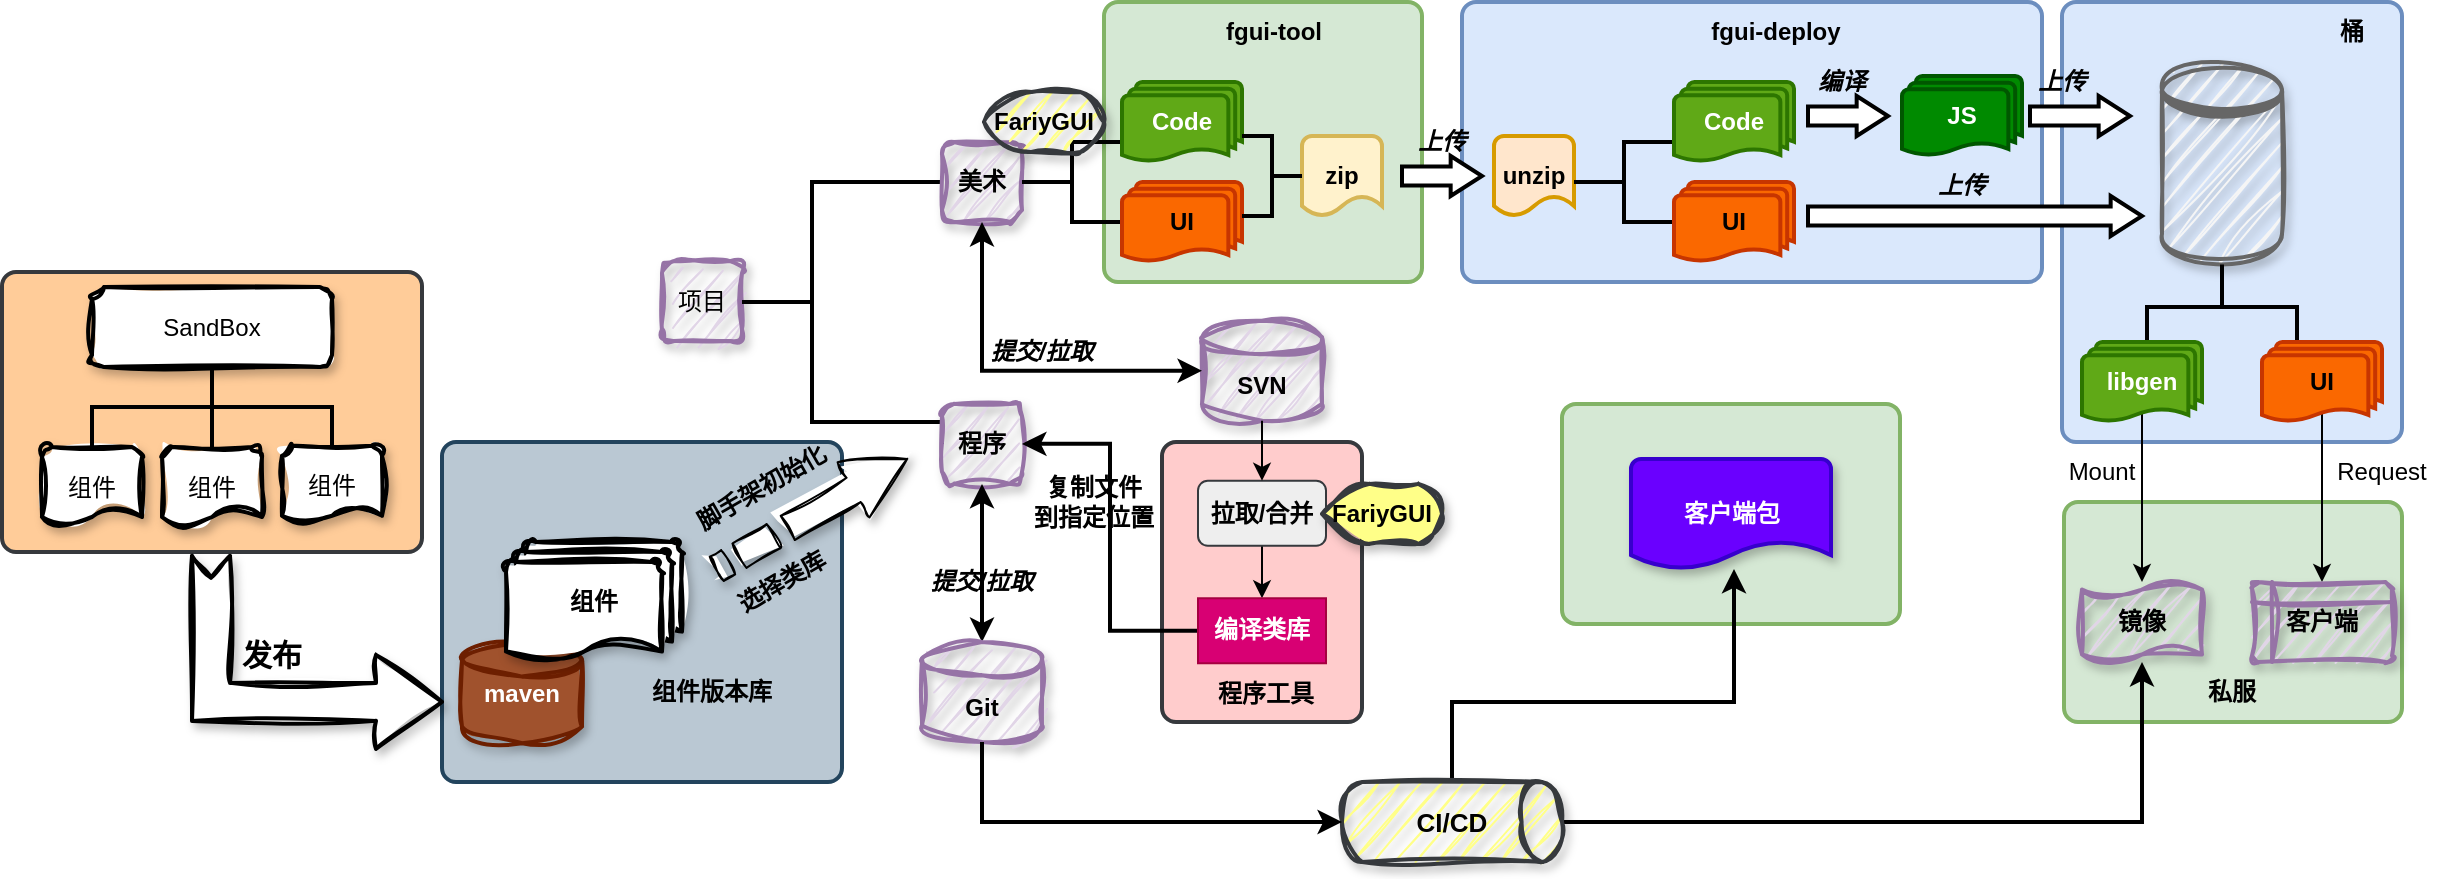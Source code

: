 <mxfile version="24.7.1" type="github">
  <diagram name="第 1 页" id="0kab6wrUSgYUvddVIIdW">
    <mxGraphModel dx="3781" dy="1187" grid="1" gridSize="10" guides="1" tooltips="1" connect="1" arrows="1" fold="1" page="1" pageScale="1" pageWidth="827" pageHeight="1169" math="0" shadow="0">
      <root>
        <mxCell id="0" />
        <mxCell id="1" parent="0" />
        <mxCell id="4UdTQVk_SUVW9T-Mre9T-62" value="" style="rounded=1;whiteSpace=wrap;html=1;absoluteArcSize=1;arcSize=14;strokeWidth=2;labelBackgroundColor=none;fillColor=#ffcccc;strokeColor=#36393d;" parent="1" vertex="1">
          <mxGeometry x="420" y="310" width="100" height="140" as="geometry" />
        </mxCell>
        <mxCell id="4UdTQVk_SUVW9T-Mre9T-49" value="" style="rounded=1;whiteSpace=wrap;html=1;absoluteArcSize=1;arcSize=14;strokeWidth=2;strokeColor=#82b366;labelBackgroundColor=none;fillColor=#d5e8d4;" parent="1" vertex="1">
          <mxGeometry x="871" y="340" width="169" height="110" as="geometry" />
        </mxCell>
        <mxCell id="4UdTQVk_SUVW9T-Mre9T-48" value="" style="rounded=1;whiteSpace=wrap;html=1;absoluteArcSize=1;arcSize=14;strokeWidth=2;strokeColor=#6c8ebf;fillColor=#dae8fc;" parent="1" vertex="1">
          <mxGeometry x="870" y="90" width="170" height="220" as="geometry" />
        </mxCell>
        <mxCell id="4UdTQVk_SUVW9T-Mre9T-45" value="" style="rounded=1;whiteSpace=wrap;html=1;absoluteArcSize=1;arcSize=14;strokeWidth=2;strokeColor=#6c8ebf;fillColor=#dae8fc;" parent="1" vertex="1">
          <mxGeometry x="570" y="90" width="290" height="140" as="geometry" />
        </mxCell>
        <mxCell id="4UdTQVk_SUVW9T-Mre9T-44" value="" style="rounded=1;whiteSpace=wrap;html=1;absoluteArcSize=1;arcSize=14;strokeWidth=2;strokeColor=#82b366;labelBackgroundColor=none;fillColor=#d5e8d4;" parent="1" vertex="1">
          <mxGeometry x="391" y="90" width="159" height="140" as="geometry" />
        </mxCell>
        <mxCell id="4UdTQVk_SUVW9T-Mre9T-1" value="项目" style="rounded=1;whiteSpace=wrap;html=1;strokeWidth=2;sketch=1;curveFitting=1;jiggle=2;shadow=1;glass=0;fillColor=#e1d5e7;strokeColor=#9673a6;" parent="1" vertex="1">
          <mxGeometry x="170" y="219.53" width="40" height="40" as="geometry" />
        </mxCell>
        <mxCell id="0yhskQIRhCNUzxytUGEG-6" style="edgeStyle=orthogonalEdgeStyle;rounded=0;orthogonalLoop=1;jettySize=auto;html=1;exitX=1;exitY=0;exitDx=0;exitDy=0;exitPerimeter=0;entryX=0;entryY=0.5;entryDx=0;entryDy=0;strokeWidth=2;endArrow=none;endFill=0;" edge="1" parent="1" source="4UdTQVk_SUVW9T-Mre9T-5" target="4UdTQVk_SUVW9T-Mre9T-6">
          <mxGeometry relative="1" as="geometry">
            <Array as="points">
              <mxPoint x="260" y="180" />
              <mxPoint x="260" y="180" />
            </Array>
          </mxGeometry>
        </mxCell>
        <mxCell id="0yhskQIRhCNUzxytUGEG-7" style="edgeStyle=orthogonalEdgeStyle;rounded=0;orthogonalLoop=1;jettySize=auto;html=1;exitX=1;exitY=1;exitDx=0;exitDy=0;exitPerimeter=0;entryX=0;entryY=0.5;entryDx=0;entryDy=0;strokeWidth=2;endArrow=none;endFill=0;" edge="1" parent="1" source="4UdTQVk_SUVW9T-Mre9T-5" target="4UdTQVk_SUVW9T-Mre9T-7">
          <mxGeometry relative="1" as="geometry">
            <Array as="points">
              <mxPoint x="310" y="300" />
            </Array>
          </mxGeometry>
        </mxCell>
        <mxCell id="4UdTQVk_SUVW9T-Mre9T-5" value="" style="strokeWidth=2;html=1;shape=mxgraph.flowchart.annotation_2;align=left;labelPosition=right;pointerEvents=1;" parent="1" vertex="1">
          <mxGeometry x="210" y="180" width="70" height="120" as="geometry" />
        </mxCell>
        <mxCell id="4UdTQVk_SUVW9T-Mre9T-6" value="美术" style="rounded=1;whiteSpace=wrap;html=1;strokeWidth=2;fontStyle=1;sketch=1;curveFitting=1;jiggle=2;shadow=1;fillColor=#e1d5e7;strokeColor=#9673a6;" parent="1" vertex="1">
          <mxGeometry x="310" y="160" width="40" height="40" as="geometry" />
        </mxCell>
        <mxCell id="4UdTQVk_SUVW9T-Mre9T-7" value="程序" style="rounded=1;whiteSpace=wrap;html=1;strokeWidth=2;fontStyle=1;glass=0;sketch=1;curveFitting=1;jiggle=2;shadow=1;fillColor=#e1d5e7;strokeColor=#9673a6;" parent="1" vertex="1">
          <mxGeometry x="310" y="290.94" width="40" height="40" as="geometry" />
        </mxCell>
        <mxCell id="4UdTQVk_SUVW9T-Mre9T-10" value="" style="strokeWidth=2;html=1;shape=mxgraph.flowchart.annotation_2;align=left;labelPosition=right;pointerEvents=1;" parent="1" vertex="1">
          <mxGeometry x="350" y="160" width="50" height="40" as="geometry" />
        </mxCell>
        <mxCell id="4UdTQVk_SUVW9T-Mre9T-12" value="Code" style="strokeWidth=2;html=1;shape=mxgraph.flowchart.multi-document;whiteSpace=wrap;fillColor=#60a917;fontColor=#ffffff;strokeColor=#2D7600;fontStyle=1" parent="1" vertex="1">
          <mxGeometry x="400" y="130" width="60" height="40" as="geometry" />
        </mxCell>
        <mxCell id="4UdTQVk_SUVW9T-Mre9T-13" value="UI" style="strokeWidth=2;html=1;shape=mxgraph.flowchart.multi-document;whiteSpace=wrap;fillColor=#fa6800;fontColor=#000000;strokeColor=#C73500;fontStyle=1" parent="1" vertex="1">
          <mxGeometry x="400" y="180" width="60" height="40" as="geometry" />
        </mxCell>
        <mxCell id="4UdTQVk_SUVW9T-Mre9T-14" value="zip" style="strokeWidth=2;html=1;shape=mxgraph.flowchart.document2;whiteSpace=wrap;size=0.25;fillColor=#fff2cc;strokeColor=#d6b656;fontStyle=1" parent="1" vertex="1">
          <mxGeometry x="490" y="157" width="40" height="40" as="geometry" />
        </mxCell>
        <mxCell id="4UdTQVk_SUVW9T-Mre9T-15" value="" style="verticalLabelPosition=bottom;verticalAlign=top;html=1;strokeWidth=2;shape=mxgraph.arrows2.arrow;dy=0.53;dx=15.67;notch=0;" parent="1" vertex="1">
          <mxGeometry x="540" y="167" width="40" height="20" as="geometry" />
        </mxCell>
        <mxCell id="4UdTQVk_SUVW9T-Mre9T-17" value="" style="strokeWidth=2;html=1;shape=mxgraph.flowchart.annotation_2;align=left;labelPosition=right;pointerEvents=1;rotation=-180;" parent="1" vertex="1">
          <mxGeometry x="460" y="157" width="30" height="40" as="geometry" />
        </mxCell>
        <mxCell id="4UdTQVk_SUVW9T-Mre9T-19" value="unzip" style="strokeWidth=2;html=1;shape=mxgraph.flowchart.document2;whiteSpace=wrap;size=0.25;fillColor=#ffe6cc;strokeColor=#d79b00;fontStyle=1" parent="1" vertex="1">
          <mxGeometry x="586" y="157" width="40" height="40" as="geometry" />
        </mxCell>
        <mxCell id="4UdTQVk_SUVW9T-Mre9T-20" value="" style="strokeWidth=2;html=1;shape=mxgraph.flowchart.annotation_2;align=left;labelPosition=right;pointerEvents=1;" parent="1" vertex="1">
          <mxGeometry x="626" y="160" width="50" height="40" as="geometry" />
        </mxCell>
        <mxCell id="4UdTQVk_SUVW9T-Mre9T-21" value="Code" style="strokeWidth=2;html=1;shape=mxgraph.flowchart.multi-document;whiteSpace=wrap;fillColor=#60a917;fontColor=#ffffff;strokeColor=#2D7600;fontStyle=1" parent="1" vertex="1">
          <mxGeometry x="676" y="130" width="60" height="40" as="geometry" />
        </mxCell>
        <mxCell id="4UdTQVk_SUVW9T-Mre9T-22" value="UI" style="strokeWidth=2;html=1;shape=mxgraph.flowchart.multi-document;whiteSpace=wrap;fillColor=#fa6800;fontColor=#000000;strokeColor=#C73500;fontStyle=1" parent="1" vertex="1">
          <mxGeometry x="676" y="180" width="60" height="40" as="geometry" />
        </mxCell>
        <mxCell id="4UdTQVk_SUVW9T-Mre9T-25" value="" style="verticalLabelPosition=bottom;verticalAlign=top;html=1;strokeWidth=2;shape=mxgraph.arrows2.arrow;dy=0.53;dx=15.67;notch=0;" parent="1" vertex="1">
          <mxGeometry x="743" y="137" width="40" height="20" as="geometry" />
        </mxCell>
        <mxCell id="4UdTQVk_SUVW9T-Mre9T-26" value="JS" style="strokeWidth=2;html=1;shape=mxgraph.flowchart.multi-document;whiteSpace=wrap;fillColor=#008a00;fontColor=#ffffff;strokeColor=#005700;fontStyle=1" parent="1" vertex="1">
          <mxGeometry x="790" y="127" width="60" height="40" as="geometry" />
        </mxCell>
        <mxCell id="4UdTQVk_SUVW9T-Mre9T-27" value="" style="shape=datastore;whiteSpace=wrap;html=1;strokeWidth=2;fillColor=#f5f5f5;fontColor=#333333;strokeColor=#666666;sketch=1;curveFitting=1;jiggle=2;shadow=1;" parent="1" vertex="1">
          <mxGeometry x="920" y="120" width="60" height="100" as="geometry" />
        </mxCell>
        <mxCell id="4UdTQVk_SUVW9T-Mre9T-30" value="" style="verticalLabelPosition=bottom;verticalAlign=top;html=1;strokeWidth=2;shape=mxgraph.arrows2.arrow;dy=0.53;dx=15.67;notch=0;" parent="1" vertex="1">
          <mxGeometry x="743" y="187" width="167" height="20" as="geometry" />
        </mxCell>
        <mxCell id="4UdTQVk_SUVW9T-Mre9T-31" value="" style="verticalLabelPosition=bottom;verticalAlign=top;html=1;strokeWidth=2;shape=mxgraph.arrows2.arrow;dy=0.53;dx=15.67;notch=0;" parent="1" vertex="1">
          <mxGeometry x="854" y="137" width="50" height="20" as="geometry" />
        </mxCell>
        <mxCell id="4UdTQVk_SUVW9T-Mre9T-32" value="镜像" style="shape=tape;whiteSpace=wrap;html=1;strokeWidth=2;size=0.19;fontStyle=1;sketch=1;curveFitting=1;jiggle=2;shadow=1;fillColor=#e1d5e7;strokeColor=#9673a6;" parent="1" vertex="1">
          <mxGeometry x="880" y="380" width="60" height="40" as="geometry" />
        </mxCell>
        <mxCell id="4UdTQVk_SUVW9T-Mre9T-33" value="" style="strokeWidth=2;html=1;shape=mxgraph.flowchart.annotation_2;align=left;labelPosition=right;pointerEvents=1;rotation=90;" parent="1" vertex="1">
          <mxGeometry x="928.75" y="205" width="42.5" height="75" as="geometry" />
        </mxCell>
        <mxCell id="4UdTQVk_SUVW9T-Mre9T-52" style="edgeStyle=orthogonalEdgeStyle;rounded=0;orthogonalLoop=1;jettySize=auto;html=1;exitX=0.5;exitY=0.88;exitDx=0;exitDy=0;exitPerimeter=0;entryX=0.5;entryY=0;entryDx=0;entryDy=0;" parent="1" source="4UdTQVk_SUVW9T-Mre9T-35" target="4UdTQVk_SUVW9T-Mre9T-37" edge="1">
          <mxGeometry relative="1" as="geometry" />
        </mxCell>
        <mxCell id="4UdTQVk_SUVW9T-Mre9T-35" value="UI" style="strokeWidth=2;html=1;shape=mxgraph.flowchart.multi-document;whiteSpace=wrap;fontStyle=1;fillColor=#fa6800;fontColor=#000000;strokeColor=#C73500;" parent="1" vertex="1">
          <mxGeometry x="970" y="260" width="60" height="40" as="geometry" />
        </mxCell>
        <mxCell id="4UdTQVk_SUVW9T-Mre9T-38" style="edgeStyle=orthogonalEdgeStyle;rounded=0;orthogonalLoop=1;jettySize=auto;html=1;exitX=0.5;exitY=0.88;exitDx=0;exitDy=0;exitPerimeter=0;" parent="1" source="4UdTQVk_SUVW9T-Mre9T-36" target="4UdTQVk_SUVW9T-Mre9T-32" edge="1">
          <mxGeometry relative="1" as="geometry" />
        </mxCell>
        <mxCell id="4UdTQVk_SUVW9T-Mre9T-36" value="libgen" style="strokeWidth=2;html=1;shape=mxgraph.flowchart.multi-document;whiteSpace=wrap;fontStyle=1;fillColor=#60a917;fontColor=#ffffff;strokeColor=#2D7600;" parent="1" vertex="1">
          <mxGeometry x="880" y="260" width="60" height="40" as="geometry" />
        </mxCell>
        <mxCell id="4UdTQVk_SUVW9T-Mre9T-37" value="&lt;div&gt;&lt;span style=&quot;background-color: initial;&quot;&gt;客户端&lt;/span&gt;&lt;br&gt;&lt;/div&gt;" style="shape=internalStorage;whiteSpace=wrap;html=1;dx=10;dy=10;rounded=1;arcSize=8;strokeWidth=2;fontStyle=1;sketch=1;curveFitting=1;jiggle=2;shadow=1;fillColor=#e1d5e7;strokeColor=#9673a6;" parent="1" vertex="1">
          <mxGeometry x="965" y="380" width="70" height="40" as="geometry" />
        </mxCell>
        <mxCell id="4UdTQVk_SUVW9T-Mre9T-40" value="Mount" style="text;strokeColor=none;align=center;fillColor=none;html=1;verticalAlign=middle;whiteSpace=wrap;rounded=0;" parent="1" vertex="1">
          <mxGeometry x="860" y="310" width="60" height="30" as="geometry" />
        </mxCell>
        <mxCell id="4UdTQVk_SUVW9T-Mre9T-41" value="Request" style="text;strokeColor=none;align=center;fillColor=none;html=1;verticalAlign=middle;whiteSpace=wrap;rounded=0;" parent="1" vertex="1">
          <mxGeometry x="1000" y="310" width="60" height="30" as="geometry" />
        </mxCell>
        <mxCell id="4UdTQVk_SUVW9T-Mre9T-42" value="&lt;div&gt;&lt;br&gt;&lt;/div&gt;SVN" style="strokeWidth=2;html=1;shape=mxgraph.flowchart.database;whiteSpace=wrap;fontStyle=1;sketch=1;curveFitting=1;jiggle=2;shadow=1;fillColor=#e1d5e7;strokeColor=#9673a6;" parent="1" vertex="1">
          <mxGeometry x="440" y="249.38" width="60" height="50" as="geometry" />
        </mxCell>
        <mxCell id="4UdTQVk_SUVW9T-Mre9T-46" value="fgui-tool" style="text;strokeColor=none;align=center;fillColor=none;html=1;verticalAlign=middle;whiteSpace=wrap;rounded=0;fontStyle=1" parent="1" vertex="1">
          <mxGeometry x="445.5" y="90" width="60" height="30" as="geometry" />
        </mxCell>
        <mxCell id="4UdTQVk_SUVW9T-Mre9T-47" value="fgui-deploy" style="text;strokeColor=none;align=center;fillColor=none;html=1;verticalAlign=middle;whiteSpace=wrap;rounded=0;fontStyle=1" parent="1" vertex="1">
          <mxGeometry x="677" y="90" width="100" height="30" as="geometry" />
        </mxCell>
        <mxCell id="4UdTQVk_SUVW9T-Mre9T-54" value="&lt;b&gt;私服&lt;/b&gt;" style="text;strokeColor=none;align=center;fillColor=none;html=1;verticalAlign=middle;whiteSpace=wrap;rounded=0;" parent="1" vertex="1">
          <mxGeometry x="925" y="420" width="60" height="30" as="geometry" />
        </mxCell>
        <mxCell id="4UdTQVk_SUVW9T-Mre9T-55" value="&lt;b&gt;桶&lt;/b&gt;" style="text;strokeColor=none;align=center;fillColor=none;html=1;verticalAlign=middle;whiteSpace=wrap;rounded=0;" parent="1" vertex="1">
          <mxGeometry x="985" y="90" width="60" height="30" as="geometry" />
        </mxCell>
        <mxCell id="4UdTQVk_SUVW9T-Mre9T-56" value="编译" style="text;strokeColor=none;align=center;fillColor=none;html=1;verticalAlign=middle;whiteSpace=wrap;rounded=0;fontStyle=3" parent="1" vertex="1">
          <mxGeometry x="730" y="115" width="60" height="30" as="geometry" />
        </mxCell>
        <mxCell id="4UdTQVk_SUVW9T-Mre9T-57" value="上传" style="text;strokeColor=none;align=center;fillColor=none;html=1;verticalAlign=middle;whiteSpace=wrap;rounded=0;fontStyle=3" parent="1" vertex="1">
          <mxGeometry x="790" y="167" width="60" height="30" as="geometry" />
        </mxCell>
        <mxCell id="4UdTQVk_SUVW9T-Mre9T-58" value="上传" style="text;strokeColor=none;align=center;fillColor=none;html=1;verticalAlign=middle;whiteSpace=wrap;rounded=0;fontStyle=3" parent="1" vertex="1">
          <mxGeometry x="840" y="115" width="60" height="30" as="geometry" />
        </mxCell>
        <mxCell id="4UdTQVk_SUVW9T-Mre9T-61" style="edgeStyle=orthogonalEdgeStyle;rounded=0;orthogonalLoop=1;jettySize=auto;html=1;exitX=0.5;exitY=0;exitDx=0;exitDy=0;exitPerimeter=0;entryX=0.5;entryY=1;entryDx=0;entryDy=0;strokeWidth=2;startArrow=classic;startFill=1;" parent="1" source="4UdTQVk_SUVW9T-Mre9T-59" target="4UdTQVk_SUVW9T-Mre9T-7" edge="1">
          <mxGeometry relative="1" as="geometry" />
        </mxCell>
        <mxCell id="4UdTQVk_SUVW9T-Mre9T-59" value="&lt;div&gt;&lt;br&gt;&lt;/div&gt;Git&lt;div&gt;&lt;/div&gt;" style="strokeWidth=2;html=1;shape=mxgraph.flowchart.database;whiteSpace=wrap;fontStyle=1;horizontal=1;sketch=1;curveFitting=1;jiggle=2;shadow=1;fillColor=#e1d5e7;strokeColor=#9673a6;" parent="1" vertex="1">
          <mxGeometry x="300" y="410" width="60" height="50" as="geometry" />
        </mxCell>
        <mxCell id="4UdTQVk_SUVW9T-Mre9T-60" style="edgeStyle=orthogonalEdgeStyle;rounded=0;orthogonalLoop=1;jettySize=auto;html=1;exitX=0.5;exitY=1;exitDx=0;exitDy=0;entryX=0;entryY=0.5;entryDx=0;entryDy=0;entryPerimeter=0;strokeWidth=2;startArrow=classic;startFill=1;" parent="1" source="4UdTQVk_SUVW9T-Mre9T-6" target="4UdTQVk_SUVW9T-Mre9T-42" edge="1">
          <mxGeometry relative="1" as="geometry" />
        </mxCell>
        <mxCell id="4UdTQVk_SUVW9T-Mre9T-68" style="edgeStyle=orthogonalEdgeStyle;rounded=0;orthogonalLoop=1;jettySize=auto;html=1;exitX=0.5;exitY=1;exitDx=0;exitDy=0;" parent="1" source="4UdTQVk_SUVW9T-Mre9T-64" target="4UdTQVk_SUVW9T-Mre9T-65" edge="1">
          <mxGeometry relative="1" as="geometry" />
        </mxCell>
        <mxCell id="4UdTQVk_SUVW9T-Mre9T-64" value="拉取/合并" style="rounded=1;whiteSpace=wrap;html=1;fontStyle=1;fillColor=#eeeeee;strokeColor=#36393d;" parent="1" vertex="1">
          <mxGeometry x="438" y="329.38" width="64" height="32.5" as="geometry" />
        </mxCell>
        <mxCell id="4UdTQVk_SUVW9T-Mre9T-70" style="edgeStyle=orthogonalEdgeStyle;rounded=0;orthogonalLoop=1;jettySize=auto;html=1;exitX=0;exitY=0.5;exitDx=0;exitDy=0;entryX=1;entryY=0.5;entryDx=0;entryDy=0;strokeWidth=2;" parent="1" source="4UdTQVk_SUVW9T-Mre9T-65" target="4UdTQVk_SUVW9T-Mre9T-7" edge="1">
          <mxGeometry relative="1" as="geometry" />
        </mxCell>
        <mxCell id="4UdTQVk_SUVW9T-Mre9T-65" value="编译类库" style="rounded=0;whiteSpace=wrap;html=1;fontStyle=1;fillColor=#d80073;fontColor=#ffffff;strokeColor=#A50040;" parent="1" vertex="1">
          <mxGeometry x="438" y="388.13" width="64" height="32.5" as="geometry" />
        </mxCell>
        <mxCell id="4UdTQVk_SUVW9T-Mre9T-69" value="" style="rounded=1;whiteSpace=wrap;html=1;absoluteArcSize=1;arcSize=14;strokeWidth=2;labelBackgroundColor=none;fillColor=#bac8d3;strokeColor=#23445d;" parent="1" vertex="1">
          <mxGeometry x="60" y="310" width="200" height="170" as="geometry" />
        </mxCell>
        <mxCell id="4UdTQVk_SUVW9T-Mre9T-71" value="" style="rounded=1;whiteSpace=wrap;html=1;absoluteArcSize=1;arcSize=14;strokeWidth=2;strokeColor=#82b366;labelBackgroundColor=none;fillColor=#d5e8d4;" parent="1" vertex="1">
          <mxGeometry x="620" y="290.94" width="169" height="110" as="geometry" />
        </mxCell>
        <mxCell id="4UdTQVk_SUVW9T-Mre9T-77" style="edgeStyle=orthogonalEdgeStyle;rounded=0;orthogonalLoop=1;jettySize=auto;html=1;exitX=0.5;exitY=0;exitDx=0;exitDy=0;exitPerimeter=0;strokeWidth=2;" parent="1" source="4UdTQVk_SUVW9T-Mre9T-75" target="4UdTQVk_SUVW9T-Mre9T-87" edge="1">
          <mxGeometry relative="1" as="geometry">
            <mxPoint x="705" y="374.07" as="targetPoint" />
            <Array as="points">
              <mxPoint x="565" y="440" />
              <mxPoint x="706" y="440" />
            </Array>
          </mxGeometry>
        </mxCell>
        <mxCell id="4UdTQVk_SUVW9T-Mre9T-86" style="edgeStyle=orthogonalEdgeStyle;rounded=0;orthogonalLoop=1;jettySize=auto;html=1;exitX=1;exitY=0.5;exitDx=0;exitDy=0;exitPerimeter=0;strokeWidth=2;" parent="1" source="4UdTQVk_SUVW9T-Mre9T-75" target="4UdTQVk_SUVW9T-Mre9T-32" edge="1">
          <mxGeometry relative="1" as="geometry" />
        </mxCell>
        <mxCell id="4UdTQVk_SUVW9T-Mre9T-75" value="CI/CD" style="strokeWidth=2;html=1;shape=mxgraph.flowchart.direct_data;whiteSpace=wrap;fontStyle=1;fontSize=13;fillColor=#ffff88;strokeColor=#36393d;sketch=1;curveFitting=1;jiggle=2;shadow=1;" parent="1" vertex="1">
          <mxGeometry x="510" y="480" width="110" height="40" as="geometry" />
        </mxCell>
        <mxCell id="4UdTQVk_SUVW9T-Mre9T-76" style="edgeStyle=orthogonalEdgeStyle;rounded=0;orthogonalLoop=1;jettySize=auto;html=1;exitX=0.5;exitY=1;exitDx=0;exitDy=0;exitPerimeter=0;entryX=0;entryY=0.5;entryDx=0;entryDy=0;entryPerimeter=0;strokeWidth=2;" parent="1" source="4UdTQVk_SUVW9T-Mre9T-59" target="4UdTQVk_SUVW9T-Mre9T-75" edge="1">
          <mxGeometry relative="1" as="geometry" />
        </mxCell>
        <mxCell id="4UdTQVk_SUVW9T-Mre9T-79" value="组件版本库" style="text;strokeColor=none;align=center;fillColor=none;html=1;verticalAlign=middle;whiteSpace=wrap;rounded=0;fontStyle=1" parent="1" vertex="1">
          <mxGeometry x="150" y="420" width="90" height="30" as="geometry" />
        </mxCell>
        <mxCell id="4UdTQVk_SUVW9T-Mre9T-80" value="" style="html=1;shadow=1;dashed=0;align=center;verticalAlign=middle;shape=mxgraph.arrows2.stripedArrow;dy=0.56;dx=31;notch=41;sketch=1;curveFitting=1;jiggle=2;rotation=-30;" parent="1" vertex="1">
          <mxGeometry x="190" y="330" width="110" height="31.88" as="geometry" />
        </mxCell>
        <mxCell id="4UdTQVk_SUVW9T-Mre9T-81" value="脚手架初始化" style="text;strokeColor=none;align=center;fillColor=none;html=1;verticalAlign=middle;whiteSpace=wrap;rounded=0;fontStyle=1;rotation=-30;" parent="1" vertex="1">
          <mxGeometry x="180" y="318.44" width="80" height="30" as="geometry" />
        </mxCell>
        <mxCell id="4UdTQVk_SUVW9T-Mre9T-83" value="选择类库" style="text;strokeColor=none;align=center;fillColor=none;html=1;verticalAlign=middle;whiteSpace=wrap;rounded=0;fontStyle=1;rotation=-30;" parent="1" vertex="1">
          <mxGeometry x="200" y="365" width="60" height="30" as="geometry" />
        </mxCell>
        <mxCell id="4UdTQVk_SUVW9T-Mre9T-85" value="FariyGUI" style="strokeWidth=2;html=1;shape=mxgraph.flowchart.display;whiteSpace=wrap;sketch=1;curveFitting=1;jiggle=2;shadow=1;fillColor=#ffff88;strokeColor=#36393d;fontStyle=1" parent="1" vertex="1">
          <mxGeometry x="331" y="135" width="60" height="30" as="geometry" />
        </mxCell>
        <mxCell id="4UdTQVk_SUVW9T-Mre9T-87" value="&lt;b&gt;客户端包&lt;/b&gt;" style="strokeWidth=2;html=1;shape=mxgraph.flowchart.document2;whiteSpace=wrap;size=0.25;fillColor=#6a00ff;fontColor=#ffffff;strokeColor=#3700CC;shadow=1;" parent="1" vertex="1">
          <mxGeometry x="654.5" y="318.44" width="100" height="55" as="geometry" />
        </mxCell>
        <mxCell id="4UdTQVk_SUVW9T-Mre9T-88" value="程序工具" style="text;strokeColor=none;align=center;fillColor=none;html=1;verticalAlign=middle;whiteSpace=wrap;rounded=0;horizontal=1;fontStyle=1" parent="1" vertex="1">
          <mxGeometry x="442" y="420.63" width="60" height="30" as="geometry" />
        </mxCell>
        <mxCell id="4UdTQVk_SUVW9T-Mre9T-89" value="复制文件&lt;div&gt;到指定位置&lt;/div&gt;" style="text;strokeColor=none;align=center;fillColor=none;html=1;verticalAlign=middle;whiteSpace=wrap;rounded=0;fontStyle=1" parent="1" vertex="1">
          <mxGeometry x="351" y="325.13" width="70" height="30" as="geometry" />
        </mxCell>
        <mxCell id="4UdTQVk_SUVW9T-Mre9T-91" value="上传" style="text;strokeColor=none;align=center;fillColor=none;html=1;verticalAlign=middle;whiteSpace=wrap;rounded=0;fontStyle=3" parent="1" vertex="1">
          <mxGeometry x="530" y="145" width="60" height="30" as="geometry" />
        </mxCell>
        <mxCell id="4UdTQVk_SUVW9T-Mre9T-92" value="提交/拉取" style="text;strokeColor=none;align=center;fillColor=none;html=1;verticalAlign=middle;whiteSpace=wrap;rounded=0;fontStyle=3" parent="1" vertex="1">
          <mxGeometry x="330" y="250" width="60" height="30" as="geometry" />
        </mxCell>
        <mxCell id="4UdTQVk_SUVW9T-Mre9T-93" value="提交/拉取" style="text;strokeColor=none;align=center;fillColor=none;html=1;verticalAlign=middle;whiteSpace=wrap;rounded=0;fontStyle=3" parent="1" vertex="1">
          <mxGeometry x="300" y="365" width="60" height="30" as="geometry" />
        </mxCell>
        <mxCell id="0yhskQIRhCNUzxytUGEG-1" value="" style="rounded=1;whiteSpace=wrap;html=1;absoluteArcSize=1;arcSize=14;strokeWidth=2;labelBackgroundColor=none;fillColor=#ffcc99;strokeColor=#36393d;" vertex="1" parent="1">
          <mxGeometry x="-160" y="225" width="210" height="140" as="geometry" />
        </mxCell>
        <mxCell id="0yhskQIRhCNUzxytUGEG-3" value="maven&lt;div&gt;&lt;/div&gt;&lt;div&gt;&lt;/div&gt;" style="strokeWidth=2;html=1;shape=mxgraph.flowchart.database;whiteSpace=wrap;fontStyle=1;horizontal=1;shadow=1;fillColor=#a0522d;strokeColor=#6D1F00;fontColor=#ffffff;sketch=1;curveFitting=1;jiggle=2;fillStyle=solid;" vertex="1" parent="1">
          <mxGeometry x="70" y="410.63" width="60" height="50" as="geometry" />
        </mxCell>
        <mxCell id="4UdTQVk_SUVW9T-Mre9T-78" value="组件" style="strokeWidth=2;html=1;shape=mxgraph.flowchart.multi-document;whiteSpace=wrap;sketch=1;curveFitting=1;jiggle=2;shadow=1;fontStyle=1" parent="1" vertex="1">
          <mxGeometry x="92" y="360" width="88" height="60" as="geometry" />
        </mxCell>
        <mxCell id="0yhskQIRhCNUzxytUGEG-5" value="" style="edgeStyle=orthogonalEdgeStyle;rounded=0;orthogonalLoop=1;jettySize=auto;html=1;exitX=0.5;exitY=1;exitDx=0;exitDy=0;exitPerimeter=0;entryX=0.5;entryY=0;entryDx=0;entryDy=0;" edge="1" parent="1" source="4UdTQVk_SUVW9T-Mre9T-42" target="4UdTQVk_SUVW9T-Mre9T-64">
          <mxGeometry relative="1" as="geometry">
            <mxPoint x="470" y="299" as="sourcePoint" />
            <mxPoint x="470" y="329" as="targetPoint" />
          </mxGeometry>
        </mxCell>
        <mxCell id="0yhskQIRhCNUzxytUGEG-4" value="FariyGUI" style="strokeWidth=2;html=1;shape=mxgraph.flowchart.display;whiteSpace=wrap;sketch=1;curveFitting=1;jiggle=2;shadow=1;fillColor=#ffff88;strokeColor=#36393d;fontStyle=1;fillStyle=solid;" vertex="1" parent="1">
          <mxGeometry x="500" y="330.94" width="60" height="30" as="geometry" />
        </mxCell>
        <mxCell id="0yhskQIRhCNUzxytUGEG-8" value="组件" style="strokeWidth=2;html=1;shape=mxgraph.flowchart.document2;whiteSpace=wrap;size=0.25;sketch=1;curveFitting=1;jiggle=2;shadow=1;" vertex="1" parent="1">
          <mxGeometry x="-140" y="312.5" width="50" height="40" as="geometry" />
        </mxCell>
        <mxCell id="0yhskQIRhCNUzxytUGEG-9" value="组件" style="strokeWidth=2;html=1;shape=mxgraph.flowchart.document2;whiteSpace=wrap;size=0.25;sketch=1;curveFitting=1;jiggle=2;shadow=1;" vertex="1" parent="1">
          <mxGeometry x="-80" y="312.5" width="50" height="40" as="geometry" />
        </mxCell>
        <mxCell id="0yhskQIRhCNUzxytUGEG-10" value="组件" style="strokeWidth=2;html=1;shape=mxgraph.flowchart.document2;whiteSpace=wrap;size=0.25;sketch=1;curveFitting=1;jiggle=2;shadow=1;" vertex="1" parent="1">
          <mxGeometry x="-20" y="311.88" width="50" height="40" as="geometry" />
        </mxCell>
        <mxCell id="0yhskQIRhCNUzxytUGEG-12" value="SandBox" style="rounded=1;whiteSpace=wrap;html=1;strokeWidth=2;shadow=1;sketch=1;curveFitting=1;jiggle=2;glass=0;" vertex="1" parent="1">
          <mxGeometry x="-115" y="232.5" width="120" height="40" as="geometry" />
        </mxCell>
        <mxCell id="0yhskQIRhCNUzxytUGEG-13" style="edgeStyle=orthogonalEdgeStyle;rounded=0;orthogonalLoop=1;jettySize=auto;html=1;exitX=0.5;exitY=1;exitDx=0;exitDy=0;entryX=0.5;entryY=0;entryDx=0;entryDy=0;entryPerimeter=0;endArrow=none;endFill=0;strokeWidth=2;" edge="1" parent="1" source="0yhskQIRhCNUzxytUGEG-12" target="0yhskQIRhCNUzxytUGEG-8">
          <mxGeometry relative="1" as="geometry" />
        </mxCell>
        <mxCell id="0yhskQIRhCNUzxytUGEG-14" style="edgeStyle=orthogonalEdgeStyle;rounded=0;orthogonalLoop=1;jettySize=auto;html=1;exitX=0.5;exitY=1;exitDx=0;exitDy=0;entryX=0.5;entryY=0;entryDx=0;entryDy=0;entryPerimeter=0;endArrow=none;endFill=0;strokeWidth=2;" edge="1" parent="1" source="0yhskQIRhCNUzxytUGEG-12" target="0yhskQIRhCNUzxytUGEG-9">
          <mxGeometry relative="1" as="geometry" />
        </mxCell>
        <mxCell id="0yhskQIRhCNUzxytUGEG-15" style="edgeStyle=orthogonalEdgeStyle;rounded=0;orthogonalLoop=1;jettySize=auto;html=1;exitX=0.5;exitY=1;exitDx=0;exitDy=0;entryX=0.5;entryY=0;entryDx=0;entryDy=0;entryPerimeter=0;endArrow=none;endFill=0;strokeWidth=2;" edge="1" parent="1" source="0yhskQIRhCNUzxytUGEG-12" target="0yhskQIRhCNUzxytUGEG-10">
          <mxGeometry relative="1" as="geometry" />
        </mxCell>
        <mxCell id="0yhskQIRhCNUzxytUGEG-16" value="" style="html=1;shadow=1;dashed=0;align=center;verticalAlign=middle;shape=mxgraph.arrows2.bendArrow;dy=9.5;dx=33;notch=11;arrowHead=47;rounded=0;rotation=180;direction=east;flipV=0;flipH=1;sketch=1;curveFitting=1;jiggle=2;strokeWidth=2;" vertex="1" parent="1">
          <mxGeometry x="-65" y="366.88" width="125" height="96.56" as="geometry" />
        </mxCell>
        <mxCell id="0yhskQIRhCNUzxytUGEG-17" value="发布" style="text;strokeColor=none;align=center;fillColor=none;html=1;verticalAlign=middle;whiteSpace=wrap;rounded=0;fontStyle=1;fontSize=15;" vertex="1" parent="1">
          <mxGeometry x="-55" y="400.94" width="60" height="30" as="geometry" />
        </mxCell>
      </root>
    </mxGraphModel>
  </diagram>
</mxfile>
